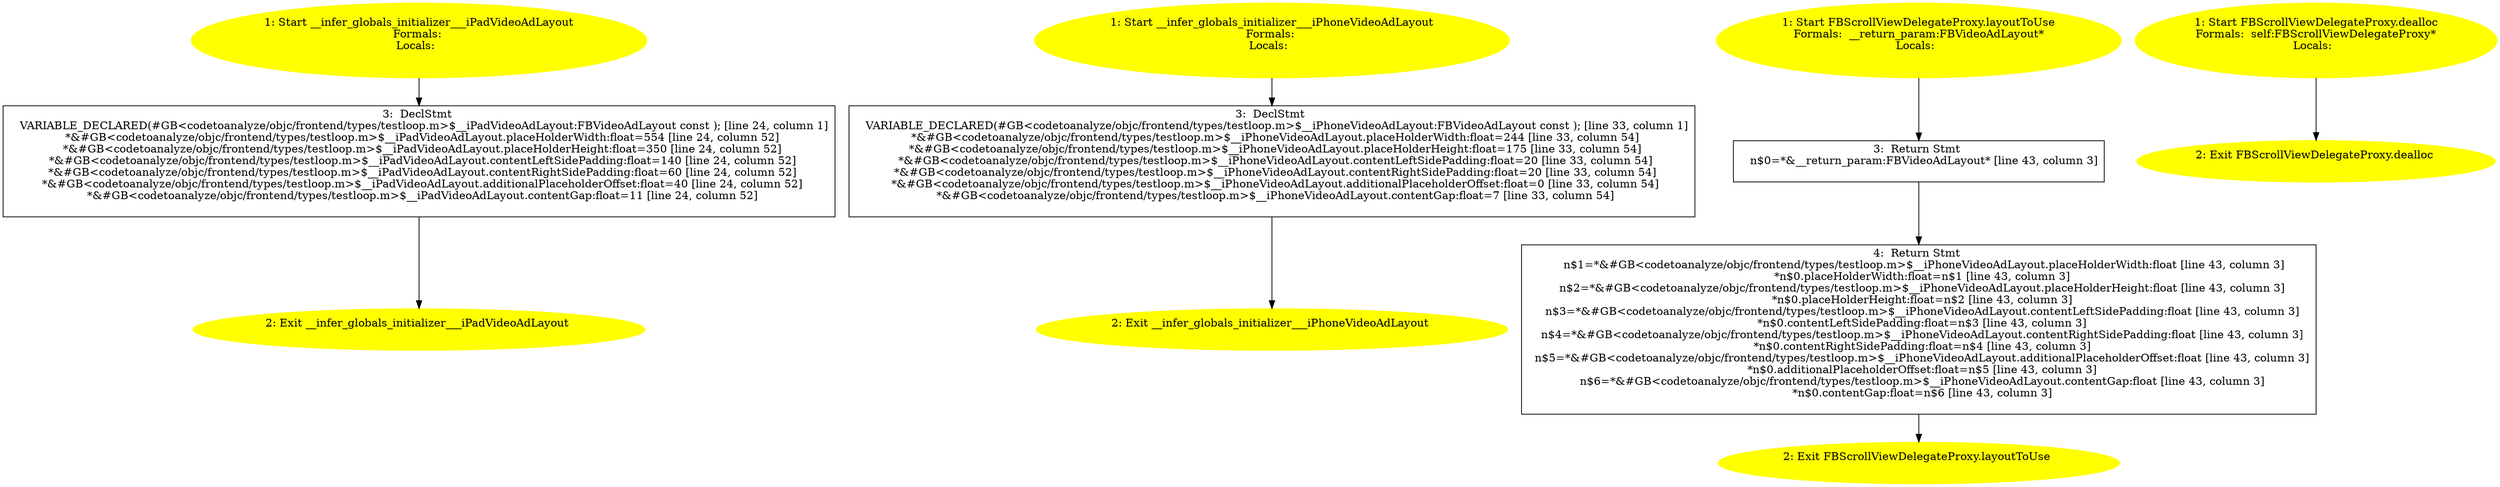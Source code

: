 /* @generated */
digraph cfg {
"__infer_globals_initializer___iPa.91a439a98050a5c8_1" [label="1: Start __infer_globals_initializer___iPadVideoAdLayout\nFormals: \nLocals:  \n  " color=yellow style=filled]
	

	 "__infer_globals_initializer___iPa.91a439a98050a5c8_1" -> "__infer_globals_initializer___iPa.91a439a98050a5c8_3" ;
"__infer_globals_initializer___iPa.91a439a98050a5c8_2" [label="2: Exit __infer_globals_initializer___iPadVideoAdLayout \n  " color=yellow style=filled]
	

"__infer_globals_initializer___iPa.91a439a98050a5c8_3" [label="3:  DeclStmt \n   VARIABLE_DECLARED(#GB<codetoanalyze/objc/frontend/types/testloop.m>$__iPadVideoAdLayout:FBVideoAdLayout const ); [line 24, column 1]\n  *&#GB<codetoanalyze/objc/frontend/types/testloop.m>$__iPadVideoAdLayout.placeHolderWidth:float=554 [line 24, column 52]\n  *&#GB<codetoanalyze/objc/frontend/types/testloop.m>$__iPadVideoAdLayout.placeHolderHeight:float=350 [line 24, column 52]\n  *&#GB<codetoanalyze/objc/frontend/types/testloop.m>$__iPadVideoAdLayout.contentLeftSidePadding:float=140 [line 24, column 52]\n  *&#GB<codetoanalyze/objc/frontend/types/testloop.m>$__iPadVideoAdLayout.contentRightSidePadding:float=60 [line 24, column 52]\n  *&#GB<codetoanalyze/objc/frontend/types/testloop.m>$__iPadVideoAdLayout.additionalPlaceholderOffset:float=40 [line 24, column 52]\n  *&#GB<codetoanalyze/objc/frontend/types/testloop.m>$__iPadVideoAdLayout.contentGap:float=11 [line 24, column 52]\n " shape="box"]
	

	 "__infer_globals_initializer___iPa.91a439a98050a5c8_3" -> "__infer_globals_initializer___iPa.91a439a98050a5c8_2" ;
"__infer_globals_initializer___iPh.1e6bd750ce4ce651_1" [label="1: Start __infer_globals_initializer___iPhoneVideoAdLayout\nFormals: \nLocals:  \n  " color=yellow style=filled]
	

	 "__infer_globals_initializer___iPh.1e6bd750ce4ce651_1" -> "__infer_globals_initializer___iPh.1e6bd750ce4ce651_3" ;
"__infer_globals_initializer___iPh.1e6bd750ce4ce651_2" [label="2: Exit __infer_globals_initializer___iPhoneVideoAdLayout \n  " color=yellow style=filled]
	

"__infer_globals_initializer___iPh.1e6bd750ce4ce651_3" [label="3:  DeclStmt \n   VARIABLE_DECLARED(#GB<codetoanalyze/objc/frontend/types/testloop.m>$__iPhoneVideoAdLayout:FBVideoAdLayout const ); [line 33, column 1]\n  *&#GB<codetoanalyze/objc/frontend/types/testloop.m>$__iPhoneVideoAdLayout.placeHolderWidth:float=244 [line 33, column 54]\n  *&#GB<codetoanalyze/objc/frontend/types/testloop.m>$__iPhoneVideoAdLayout.placeHolderHeight:float=175 [line 33, column 54]\n  *&#GB<codetoanalyze/objc/frontend/types/testloop.m>$__iPhoneVideoAdLayout.contentLeftSidePadding:float=20 [line 33, column 54]\n  *&#GB<codetoanalyze/objc/frontend/types/testloop.m>$__iPhoneVideoAdLayout.contentRightSidePadding:float=20 [line 33, column 54]\n  *&#GB<codetoanalyze/objc/frontend/types/testloop.m>$__iPhoneVideoAdLayout.additionalPlaceholderOffset:float=0 [line 33, column 54]\n  *&#GB<codetoanalyze/objc/frontend/types/testloop.m>$__iPhoneVideoAdLayout.contentGap:float=7 [line 33, column 54]\n " shape="box"]
	

	 "__infer_globals_initializer___iPh.1e6bd750ce4ce651_3" -> "__infer_globals_initializer___iPh.1e6bd750ce4ce651_2" ;
"layoutToUse#FBScrollViewDelegateP.619d46e4569eb183_1" [label="1: Start FBScrollViewDelegateProxy.layoutToUse\nFormals:  __return_param:FBVideoAdLayout*\nLocals:  \n  " color=yellow style=filled]
	

	 "layoutToUse#FBScrollViewDelegateP.619d46e4569eb183_1" -> "layoutToUse#FBScrollViewDelegateP.619d46e4569eb183_3" ;
"layoutToUse#FBScrollViewDelegateP.619d46e4569eb183_2" [label="2: Exit FBScrollViewDelegateProxy.layoutToUse \n  " color=yellow style=filled]
	

"layoutToUse#FBScrollViewDelegateP.619d46e4569eb183_3" [label="3:  Return Stmt \n   n$0=*&__return_param:FBVideoAdLayout* [line 43, column 3]\n " shape="box"]
	

	 "layoutToUse#FBScrollViewDelegateP.619d46e4569eb183_3" -> "layoutToUse#FBScrollViewDelegateP.619d46e4569eb183_4" ;
"layoutToUse#FBScrollViewDelegateP.619d46e4569eb183_4" [label="4:  Return Stmt \n   n$1=*&#GB<codetoanalyze/objc/frontend/types/testloop.m>$__iPhoneVideoAdLayout.placeHolderWidth:float [line 43, column 3]\n  *n$0.placeHolderWidth:float=n$1 [line 43, column 3]\n  n$2=*&#GB<codetoanalyze/objc/frontend/types/testloop.m>$__iPhoneVideoAdLayout.placeHolderHeight:float [line 43, column 3]\n  *n$0.placeHolderHeight:float=n$2 [line 43, column 3]\n  n$3=*&#GB<codetoanalyze/objc/frontend/types/testloop.m>$__iPhoneVideoAdLayout.contentLeftSidePadding:float [line 43, column 3]\n  *n$0.contentLeftSidePadding:float=n$3 [line 43, column 3]\n  n$4=*&#GB<codetoanalyze/objc/frontend/types/testloop.m>$__iPhoneVideoAdLayout.contentRightSidePadding:float [line 43, column 3]\n  *n$0.contentRightSidePadding:float=n$4 [line 43, column 3]\n  n$5=*&#GB<codetoanalyze/objc/frontend/types/testloop.m>$__iPhoneVideoAdLayout.additionalPlaceholderOffset:float [line 43, column 3]\n  *n$0.additionalPlaceholderOffset:float=n$5 [line 43, column 3]\n  n$6=*&#GB<codetoanalyze/objc/frontend/types/testloop.m>$__iPhoneVideoAdLayout.contentGap:float [line 43, column 3]\n  *n$0.contentGap:float=n$6 [line 43, column 3]\n " shape="box"]
	

	 "layoutToUse#FBScrollViewDelegateP.619d46e4569eb183_4" -> "layoutToUse#FBScrollViewDelegateP.619d46e4569eb183_2" ;
"dealloc#FBScrollViewDelegateProxy.77dd0d0c4c34fe51_1" [label="1: Start FBScrollViewDelegateProxy.dealloc\nFormals:  self:FBScrollViewDelegateProxy*\nLocals:  \n  " color=yellow style=filled]
	

	 "dealloc#FBScrollViewDelegateProxy.77dd0d0c4c34fe51_1" -> "dealloc#FBScrollViewDelegateProxy.77dd0d0c4c34fe51_2" ;
"dealloc#FBScrollViewDelegateProxy.77dd0d0c4c34fe51_2" [label="2: Exit FBScrollViewDelegateProxy.dealloc \n  " color=yellow style=filled]
	

}
